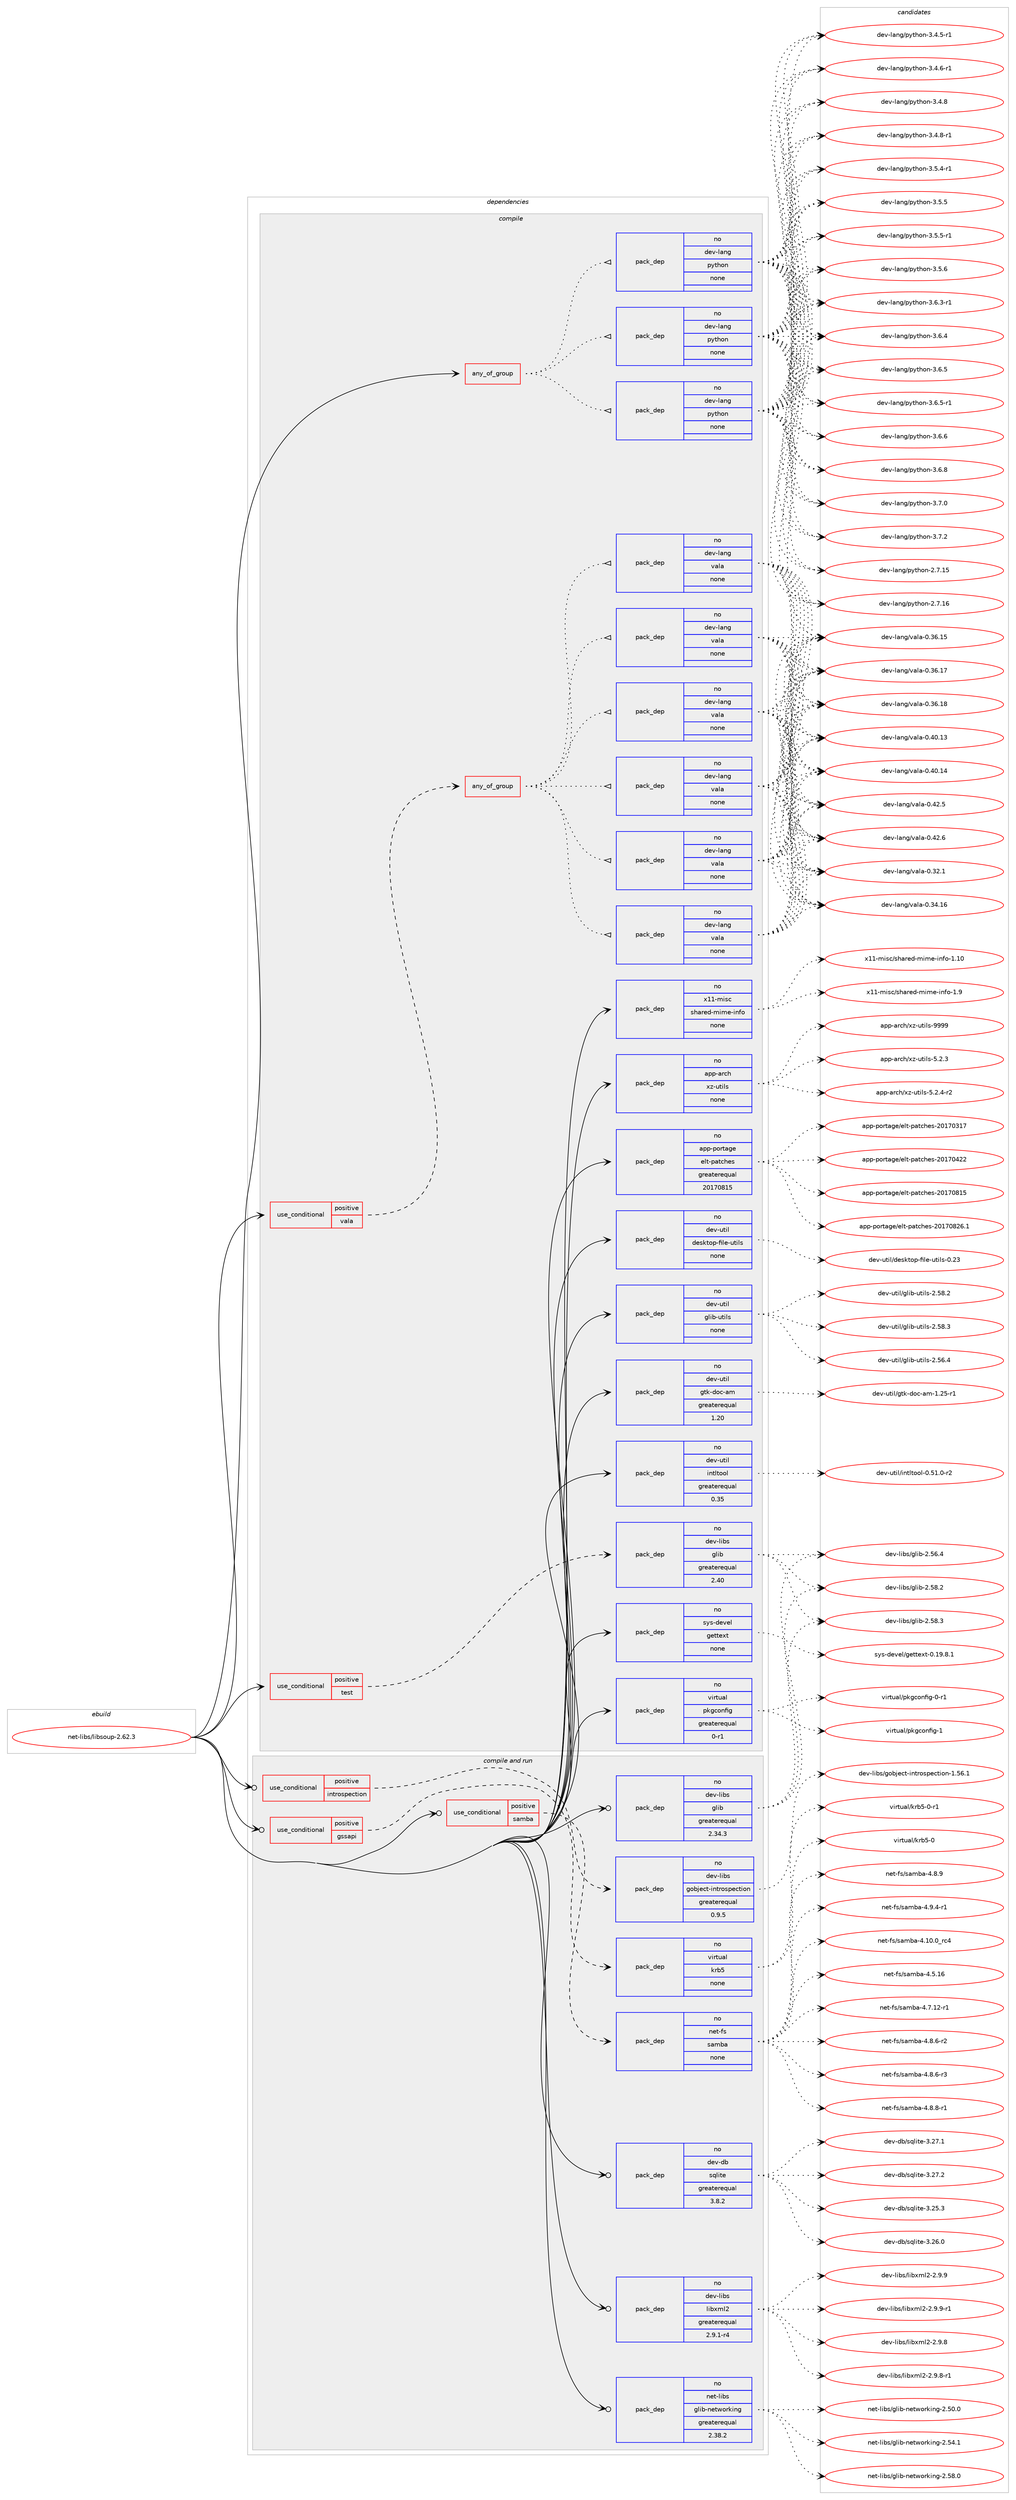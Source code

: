 digraph prolog {

# *************
# Graph options
# *************

newrank=true;
concentrate=true;
compound=true;
graph [rankdir=LR,fontname=Helvetica,fontsize=10,ranksep=1.5];#, ranksep=2.5, nodesep=0.2];
edge  [arrowhead=vee];
node  [fontname=Helvetica,fontsize=10];

# **********
# The ebuild
# **********

subgraph cluster_leftcol {
color=gray;
rank=same;
label=<<i>ebuild</i>>;
id [label="net-libs/libsoup-2.62.3", color=red, width=4, href="../net-libs/libsoup-2.62.3.svg"];
}

# ****************
# The dependencies
# ****************

subgraph cluster_midcol {
color=gray;
label=<<i>dependencies</i>>;
subgraph cluster_compile {
fillcolor="#eeeeee";
style=filled;
label=<<i>compile</i>>;
subgraph any26168 {
dependency1660459 [label=<<TABLE BORDER="0" CELLBORDER="1" CELLSPACING="0" CELLPADDING="4"><TR><TD CELLPADDING="10">any_of_group</TD></TR></TABLE>>, shape=none, color=red];subgraph pack1187176 {
dependency1660460 [label=<<TABLE BORDER="0" CELLBORDER="1" CELLSPACING="0" CELLPADDING="4" WIDTH="220"><TR><TD ROWSPAN="6" CELLPADDING="30">pack_dep</TD></TR><TR><TD WIDTH="110">no</TD></TR><TR><TD>dev-lang</TD></TR><TR><TD>python</TD></TR><TR><TD>none</TD></TR><TR><TD></TD></TR></TABLE>>, shape=none, color=blue];
}
dependency1660459:e -> dependency1660460:w [weight=20,style="dotted",arrowhead="oinv"];
subgraph pack1187177 {
dependency1660461 [label=<<TABLE BORDER="0" CELLBORDER="1" CELLSPACING="0" CELLPADDING="4" WIDTH="220"><TR><TD ROWSPAN="6" CELLPADDING="30">pack_dep</TD></TR><TR><TD WIDTH="110">no</TD></TR><TR><TD>dev-lang</TD></TR><TR><TD>python</TD></TR><TR><TD>none</TD></TR><TR><TD></TD></TR></TABLE>>, shape=none, color=blue];
}
dependency1660459:e -> dependency1660461:w [weight=20,style="dotted",arrowhead="oinv"];
subgraph pack1187178 {
dependency1660462 [label=<<TABLE BORDER="0" CELLBORDER="1" CELLSPACING="0" CELLPADDING="4" WIDTH="220"><TR><TD ROWSPAN="6" CELLPADDING="30">pack_dep</TD></TR><TR><TD WIDTH="110">no</TD></TR><TR><TD>dev-lang</TD></TR><TR><TD>python</TD></TR><TR><TD>none</TD></TR><TR><TD></TD></TR></TABLE>>, shape=none, color=blue];
}
dependency1660459:e -> dependency1660462:w [weight=20,style="dotted",arrowhead="oinv"];
}
id:e -> dependency1660459:w [weight=20,style="solid",arrowhead="vee"];
subgraph cond446327 {
dependency1660463 [label=<<TABLE BORDER="0" CELLBORDER="1" CELLSPACING="0" CELLPADDING="4"><TR><TD ROWSPAN="3" CELLPADDING="10">use_conditional</TD></TR><TR><TD>positive</TD></TR><TR><TD>test</TD></TR></TABLE>>, shape=none, color=red];
subgraph pack1187179 {
dependency1660464 [label=<<TABLE BORDER="0" CELLBORDER="1" CELLSPACING="0" CELLPADDING="4" WIDTH="220"><TR><TD ROWSPAN="6" CELLPADDING="30">pack_dep</TD></TR><TR><TD WIDTH="110">no</TD></TR><TR><TD>dev-libs</TD></TR><TR><TD>glib</TD></TR><TR><TD>greaterequal</TD></TR><TR><TD>2.40</TD></TR></TABLE>>, shape=none, color=blue];
}
dependency1660463:e -> dependency1660464:w [weight=20,style="dashed",arrowhead="vee"];
}
id:e -> dependency1660463:w [weight=20,style="solid",arrowhead="vee"];
subgraph cond446328 {
dependency1660465 [label=<<TABLE BORDER="0" CELLBORDER="1" CELLSPACING="0" CELLPADDING="4"><TR><TD ROWSPAN="3" CELLPADDING="10">use_conditional</TD></TR><TR><TD>positive</TD></TR><TR><TD>vala</TD></TR></TABLE>>, shape=none, color=red];
subgraph any26169 {
dependency1660466 [label=<<TABLE BORDER="0" CELLBORDER="1" CELLSPACING="0" CELLPADDING="4"><TR><TD CELLPADDING="10">any_of_group</TD></TR></TABLE>>, shape=none, color=red];subgraph pack1187180 {
dependency1660467 [label=<<TABLE BORDER="0" CELLBORDER="1" CELLSPACING="0" CELLPADDING="4" WIDTH="220"><TR><TD ROWSPAN="6" CELLPADDING="30">pack_dep</TD></TR><TR><TD WIDTH="110">no</TD></TR><TR><TD>dev-lang</TD></TR><TR><TD>vala</TD></TR><TR><TD>none</TD></TR><TR><TD></TD></TR></TABLE>>, shape=none, color=blue];
}
dependency1660466:e -> dependency1660467:w [weight=20,style="dotted",arrowhead="oinv"];
subgraph pack1187181 {
dependency1660468 [label=<<TABLE BORDER="0" CELLBORDER="1" CELLSPACING="0" CELLPADDING="4" WIDTH="220"><TR><TD ROWSPAN="6" CELLPADDING="30">pack_dep</TD></TR><TR><TD WIDTH="110">no</TD></TR><TR><TD>dev-lang</TD></TR><TR><TD>vala</TD></TR><TR><TD>none</TD></TR><TR><TD></TD></TR></TABLE>>, shape=none, color=blue];
}
dependency1660466:e -> dependency1660468:w [weight=20,style="dotted",arrowhead="oinv"];
subgraph pack1187182 {
dependency1660469 [label=<<TABLE BORDER="0" CELLBORDER="1" CELLSPACING="0" CELLPADDING="4" WIDTH="220"><TR><TD ROWSPAN="6" CELLPADDING="30">pack_dep</TD></TR><TR><TD WIDTH="110">no</TD></TR><TR><TD>dev-lang</TD></TR><TR><TD>vala</TD></TR><TR><TD>none</TD></TR><TR><TD></TD></TR></TABLE>>, shape=none, color=blue];
}
dependency1660466:e -> dependency1660469:w [weight=20,style="dotted",arrowhead="oinv"];
subgraph pack1187183 {
dependency1660470 [label=<<TABLE BORDER="0" CELLBORDER="1" CELLSPACING="0" CELLPADDING="4" WIDTH="220"><TR><TD ROWSPAN="6" CELLPADDING="30">pack_dep</TD></TR><TR><TD WIDTH="110">no</TD></TR><TR><TD>dev-lang</TD></TR><TR><TD>vala</TD></TR><TR><TD>none</TD></TR><TR><TD></TD></TR></TABLE>>, shape=none, color=blue];
}
dependency1660466:e -> dependency1660470:w [weight=20,style="dotted",arrowhead="oinv"];
subgraph pack1187184 {
dependency1660471 [label=<<TABLE BORDER="0" CELLBORDER="1" CELLSPACING="0" CELLPADDING="4" WIDTH="220"><TR><TD ROWSPAN="6" CELLPADDING="30">pack_dep</TD></TR><TR><TD WIDTH="110">no</TD></TR><TR><TD>dev-lang</TD></TR><TR><TD>vala</TD></TR><TR><TD>none</TD></TR><TR><TD></TD></TR></TABLE>>, shape=none, color=blue];
}
dependency1660466:e -> dependency1660471:w [weight=20,style="dotted",arrowhead="oinv"];
subgraph pack1187185 {
dependency1660472 [label=<<TABLE BORDER="0" CELLBORDER="1" CELLSPACING="0" CELLPADDING="4" WIDTH="220"><TR><TD ROWSPAN="6" CELLPADDING="30">pack_dep</TD></TR><TR><TD WIDTH="110">no</TD></TR><TR><TD>dev-lang</TD></TR><TR><TD>vala</TD></TR><TR><TD>none</TD></TR><TR><TD></TD></TR></TABLE>>, shape=none, color=blue];
}
dependency1660466:e -> dependency1660472:w [weight=20,style="dotted",arrowhead="oinv"];
}
dependency1660465:e -> dependency1660466:w [weight=20,style="dashed",arrowhead="vee"];
}
id:e -> dependency1660465:w [weight=20,style="solid",arrowhead="vee"];
subgraph pack1187186 {
dependency1660473 [label=<<TABLE BORDER="0" CELLBORDER="1" CELLSPACING="0" CELLPADDING="4" WIDTH="220"><TR><TD ROWSPAN="6" CELLPADDING="30">pack_dep</TD></TR><TR><TD WIDTH="110">no</TD></TR><TR><TD>app-arch</TD></TR><TR><TD>xz-utils</TD></TR><TR><TD>none</TD></TR><TR><TD></TD></TR></TABLE>>, shape=none, color=blue];
}
id:e -> dependency1660473:w [weight=20,style="solid",arrowhead="vee"];
subgraph pack1187187 {
dependency1660474 [label=<<TABLE BORDER="0" CELLBORDER="1" CELLSPACING="0" CELLPADDING="4" WIDTH="220"><TR><TD ROWSPAN="6" CELLPADDING="30">pack_dep</TD></TR><TR><TD WIDTH="110">no</TD></TR><TR><TD>app-portage</TD></TR><TR><TD>elt-patches</TD></TR><TR><TD>greaterequal</TD></TR><TR><TD>20170815</TD></TR></TABLE>>, shape=none, color=blue];
}
id:e -> dependency1660474:w [weight=20,style="solid",arrowhead="vee"];
subgraph pack1187188 {
dependency1660475 [label=<<TABLE BORDER="0" CELLBORDER="1" CELLSPACING="0" CELLPADDING="4" WIDTH="220"><TR><TD ROWSPAN="6" CELLPADDING="30">pack_dep</TD></TR><TR><TD WIDTH="110">no</TD></TR><TR><TD>dev-util</TD></TR><TR><TD>desktop-file-utils</TD></TR><TR><TD>none</TD></TR><TR><TD></TD></TR></TABLE>>, shape=none, color=blue];
}
id:e -> dependency1660475:w [weight=20,style="solid",arrowhead="vee"];
subgraph pack1187189 {
dependency1660476 [label=<<TABLE BORDER="0" CELLBORDER="1" CELLSPACING="0" CELLPADDING="4" WIDTH="220"><TR><TD ROWSPAN="6" CELLPADDING="30">pack_dep</TD></TR><TR><TD WIDTH="110">no</TD></TR><TR><TD>dev-util</TD></TR><TR><TD>glib-utils</TD></TR><TR><TD>none</TD></TR><TR><TD></TD></TR></TABLE>>, shape=none, color=blue];
}
id:e -> dependency1660476:w [weight=20,style="solid",arrowhead="vee"];
subgraph pack1187190 {
dependency1660477 [label=<<TABLE BORDER="0" CELLBORDER="1" CELLSPACING="0" CELLPADDING="4" WIDTH="220"><TR><TD ROWSPAN="6" CELLPADDING="30">pack_dep</TD></TR><TR><TD WIDTH="110">no</TD></TR><TR><TD>dev-util</TD></TR><TR><TD>gtk-doc-am</TD></TR><TR><TD>greaterequal</TD></TR><TR><TD>1.20</TD></TR></TABLE>>, shape=none, color=blue];
}
id:e -> dependency1660477:w [weight=20,style="solid",arrowhead="vee"];
subgraph pack1187191 {
dependency1660478 [label=<<TABLE BORDER="0" CELLBORDER="1" CELLSPACING="0" CELLPADDING="4" WIDTH="220"><TR><TD ROWSPAN="6" CELLPADDING="30">pack_dep</TD></TR><TR><TD WIDTH="110">no</TD></TR><TR><TD>dev-util</TD></TR><TR><TD>intltool</TD></TR><TR><TD>greaterequal</TD></TR><TR><TD>0.35</TD></TR></TABLE>>, shape=none, color=blue];
}
id:e -> dependency1660478:w [weight=20,style="solid",arrowhead="vee"];
subgraph pack1187192 {
dependency1660479 [label=<<TABLE BORDER="0" CELLBORDER="1" CELLSPACING="0" CELLPADDING="4" WIDTH="220"><TR><TD ROWSPAN="6" CELLPADDING="30">pack_dep</TD></TR><TR><TD WIDTH="110">no</TD></TR><TR><TD>sys-devel</TD></TR><TR><TD>gettext</TD></TR><TR><TD>none</TD></TR><TR><TD></TD></TR></TABLE>>, shape=none, color=blue];
}
id:e -> dependency1660479:w [weight=20,style="solid",arrowhead="vee"];
subgraph pack1187193 {
dependency1660480 [label=<<TABLE BORDER="0" CELLBORDER="1" CELLSPACING="0" CELLPADDING="4" WIDTH="220"><TR><TD ROWSPAN="6" CELLPADDING="30">pack_dep</TD></TR><TR><TD WIDTH="110">no</TD></TR><TR><TD>virtual</TD></TR><TR><TD>pkgconfig</TD></TR><TR><TD>greaterequal</TD></TR><TR><TD>0-r1</TD></TR></TABLE>>, shape=none, color=blue];
}
id:e -> dependency1660480:w [weight=20,style="solid",arrowhead="vee"];
subgraph pack1187194 {
dependency1660481 [label=<<TABLE BORDER="0" CELLBORDER="1" CELLSPACING="0" CELLPADDING="4" WIDTH="220"><TR><TD ROWSPAN="6" CELLPADDING="30">pack_dep</TD></TR><TR><TD WIDTH="110">no</TD></TR><TR><TD>x11-misc</TD></TR><TR><TD>shared-mime-info</TD></TR><TR><TD>none</TD></TR><TR><TD></TD></TR></TABLE>>, shape=none, color=blue];
}
id:e -> dependency1660481:w [weight=20,style="solid",arrowhead="vee"];
}
subgraph cluster_compileandrun {
fillcolor="#eeeeee";
style=filled;
label=<<i>compile and run</i>>;
subgraph cond446329 {
dependency1660482 [label=<<TABLE BORDER="0" CELLBORDER="1" CELLSPACING="0" CELLPADDING="4"><TR><TD ROWSPAN="3" CELLPADDING="10">use_conditional</TD></TR><TR><TD>positive</TD></TR><TR><TD>gssapi</TD></TR></TABLE>>, shape=none, color=red];
subgraph pack1187195 {
dependency1660483 [label=<<TABLE BORDER="0" CELLBORDER="1" CELLSPACING="0" CELLPADDING="4" WIDTH="220"><TR><TD ROWSPAN="6" CELLPADDING="30">pack_dep</TD></TR><TR><TD WIDTH="110">no</TD></TR><TR><TD>virtual</TD></TR><TR><TD>krb5</TD></TR><TR><TD>none</TD></TR><TR><TD></TD></TR></TABLE>>, shape=none, color=blue];
}
dependency1660482:e -> dependency1660483:w [weight=20,style="dashed",arrowhead="vee"];
}
id:e -> dependency1660482:w [weight=20,style="solid",arrowhead="odotvee"];
subgraph cond446330 {
dependency1660484 [label=<<TABLE BORDER="0" CELLBORDER="1" CELLSPACING="0" CELLPADDING="4"><TR><TD ROWSPAN="3" CELLPADDING="10">use_conditional</TD></TR><TR><TD>positive</TD></TR><TR><TD>introspection</TD></TR></TABLE>>, shape=none, color=red];
subgraph pack1187196 {
dependency1660485 [label=<<TABLE BORDER="0" CELLBORDER="1" CELLSPACING="0" CELLPADDING="4" WIDTH="220"><TR><TD ROWSPAN="6" CELLPADDING="30">pack_dep</TD></TR><TR><TD WIDTH="110">no</TD></TR><TR><TD>dev-libs</TD></TR><TR><TD>gobject-introspection</TD></TR><TR><TD>greaterequal</TD></TR><TR><TD>0.9.5</TD></TR></TABLE>>, shape=none, color=blue];
}
dependency1660484:e -> dependency1660485:w [weight=20,style="dashed",arrowhead="vee"];
}
id:e -> dependency1660484:w [weight=20,style="solid",arrowhead="odotvee"];
subgraph cond446331 {
dependency1660486 [label=<<TABLE BORDER="0" CELLBORDER="1" CELLSPACING="0" CELLPADDING="4"><TR><TD ROWSPAN="3" CELLPADDING="10">use_conditional</TD></TR><TR><TD>positive</TD></TR><TR><TD>samba</TD></TR></TABLE>>, shape=none, color=red];
subgraph pack1187197 {
dependency1660487 [label=<<TABLE BORDER="0" CELLBORDER="1" CELLSPACING="0" CELLPADDING="4" WIDTH="220"><TR><TD ROWSPAN="6" CELLPADDING="30">pack_dep</TD></TR><TR><TD WIDTH="110">no</TD></TR><TR><TD>net-fs</TD></TR><TR><TD>samba</TD></TR><TR><TD>none</TD></TR><TR><TD></TD></TR></TABLE>>, shape=none, color=blue];
}
dependency1660486:e -> dependency1660487:w [weight=20,style="dashed",arrowhead="vee"];
}
id:e -> dependency1660486:w [weight=20,style="solid",arrowhead="odotvee"];
subgraph pack1187198 {
dependency1660488 [label=<<TABLE BORDER="0" CELLBORDER="1" CELLSPACING="0" CELLPADDING="4" WIDTH="220"><TR><TD ROWSPAN="6" CELLPADDING="30">pack_dep</TD></TR><TR><TD WIDTH="110">no</TD></TR><TR><TD>dev-db</TD></TR><TR><TD>sqlite</TD></TR><TR><TD>greaterequal</TD></TR><TR><TD>3.8.2</TD></TR></TABLE>>, shape=none, color=blue];
}
id:e -> dependency1660488:w [weight=20,style="solid",arrowhead="odotvee"];
subgraph pack1187199 {
dependency1660489 [label=<<TABLE BORDER="0" CELLBORDER="1" CELLSPACING="0" CELLPADDING="4" WIDTH="220"><TR><TD ROWSPAN="6" CELLPADDING="30">pack_dep</TD></TR><TR><TD WIDTH="110">no</TD></TR><TR><TD>dev-libs</TD></TR><TR><TD>glib</TD></TR><TR><TD>greaterequal</TD></TR><TR><TD>2.34.3</TD></TR></TABLE>>, shape=none, color=blue];
}
id:e -> dependency1660489:w [weight=20,style="solid",arrowhead="odotvee"];
subgraph pack1187200 {
dependency1660490 [label=<<TABLE BORDER="0" CELLBORDER="1" CELLSPACING="0" CELLPADDING="4" WIDTH="220"><TR><TD ROWSPAN="6" CELLPADDING="30">pack_dep</TD></TR><TR><TD WIDTH="110">no</TD></TR><TR><TD>dev-libs</TD></TR><TR><TD>libxml2</TD></TR><TR><TD>greaterequal</TD></TR><TR><TD>2.9.1-r4</TD></TR></TABLE>>, shape=none, color=blue];
}
id:e -> dependency1660490:w [weight=20,style="solid",arrowhead="odotvee"];
subgraph pack1187201 {
dependency1660491 [label=<<TABLE BORDER="0" CELLBORDER="1" CELLSPACING="0" CELLPADDING="4" WIDTH="220"><TR><TD ROWSPAN="6" CELLPADDING="30">pack_dep</TD></TR><TR><TD WIDTH="110">no</TD></TR><TR><TD>net-libs</TD></TR><TR><TD>glib-networking</TD></TR><TR><TD>greaterequal</TD></TR><TR><TD>2.38.2</TD></TR></TABLE>>, shape=none, color=blue];
}
id:e -> dependency1660491:w [weight=20,style="solid",arrowhead="odotvee"];
}
subgraph cluster_run {
fillcolor="#eeeeee";
style=filled;
label=<<i>run</i>>;
}
}

# **************
# The candidates
# **************

subgraph cluster_choices {
rank=same;
color=gray;
label=<<i>candidates</i>>;

subgraph choice1187176 {
color=black;
nodesep=1;
choice10010111845108971101034711212111610411111045504655464953 [label="dev-lang/python-2.7.15", color=red, width=4,href="../dev-lang/python-2.7.15.svg"];
choice10010111845108971101034711212111610411111045504655464954 [label="dev-lang/python-2.7.16", color=red, width=4,href="../dev-lang/python-2.7.16.svg"];
choice1001011184510897110103471121211161041111104551465246534511449 [label="dev-lang/python-3.4.5-r1", color=red, width=4,href="../dev-lang/python-3.4.5-r1.svg"];
choice1001011184510897110103471121211161041111104551465246544511449 [label="dev-lang/python-3.4.6-r1", color=red, width=4,href="../dev-lang/python-3.4.6-r1.svg"];
choice100101118451089711010347112121116104111110455146524656 [label="dev-lang/python-3.4.8", color=red, width=4,href="../dev-lang/python-3.4.8.svg"];
choice1001011184510897110103471121211161041111104551465246564511449 [label="dev-lang/python-3.4.8-r1", color=red, width=4,href="../dev-lang/python-3.4.8-r1.svg"];
choice1001011184510897110103471121211161041111104551465346524511449 [label="dev-lang/python-3.5.4-r1", color=red, width=4,href="../dev-lang/python-3.5.4-r1.svg"];
choice100101118451089711010347112121116104111110455146534653 [label="dev-lang/python-3.5.5", color=red, width=4,href="../dev-lang/python-3.5.5.svg"];
choice1001011184510897110103471121211161041111104551465346534511449 [label="dev-lang/python-3.5.5-r1", color=red, width=4,href="../dev-lang/python-3.5.5-r1.svg"];
choice100101118451089711010347112121116104111110455146534654 [label="dev-lang/python-3.5.6", color=red, width=4,href="../dev-lang/python-3.5.6.svg"];
choice1001011184510897110103471121211161041111104551465446514511449 [label="dev-lang/python-3.6.3-r1", color=red, width=4,href="../dev-lang/python-3.6.3-r1.svg"];
choice100101118451089711010347112121116104111110455146544652 [label="dev-lang/python-3.6.4", color=red, width=4,href="../dev-lang/python-3.6.4.svg"];
choice100101118451089711010347112121116104111110455146544653 [label="dev-lang/python-3.6.5", color=red, width=4,href="../dev-lang/python-3.6.5.svg"];
choice1001011184510897110103471121211161041111104551465446534511449 [label="dev-lang/python-3.6.5-r1", color=red, width=4,href="../dev-lang/python-3.6.5-r1.svg"];
choice100101118451089711010347112121116104111110455146544654 [label="dev-lang/python-3.6.6", color=red, width=4,href="../dev-lang/python-3.6.6.svg"];
choice100101118451089711010347112121116104111110455146544656 [label="dev-lang/python-3.6.8", color=red, width=4,href="../dev-lang/python-3.6.8.svg"];
choice100101118451089711010347112121116104111110455146554648 [label="dev-lang/python-3.7.0", color=red, width=4,href="../dev-lang/python-3.7.0.svg"];
choice100101118451089711010347112121116104111110455146554650 [label="dev-lang/python-3.7.2", color=red, width=4,href="../dev-lang/python-3.7.2.svg"];
dependency1660460:e -> choice10010111845108971101034711212111610411111045504655464953:w [style=dotted,weight="100"];
dependency1660460:e -> choice10010111845108971101034711212111610411111045504655464954:w [style=dotted,weight="100"];
dependency1660460:e -> choice1001011184510897110103471121211161041111104551465246534511449:w [style=dotted,weight="100"];
dependency1660460:e -> choice1001011184510897110103471121211161041111104551465246544511449:w [style=dotted,weight="100"];
dependency1660460:e -> choice100101118451089711010347112121116104111110455146524656:w [style=dotted,weight="100"];
dependency1660460:e -> choice1001011184510897110103471121211161041111104551465246564511449:w [style=dotted,weight="100"];
dependency1660460:e -> choice1001011184510897110103471121211161041111104551465346524511449:w [style=dotted,weight="100"];
dependency1660460:e -> choice100101118451089711010347112121116104111110455146534653:w [style=dotted,weight="100"];
dependency1660460:e -> choice1001011184510897110103471121211161041111104551465346534511449:w [style=dotted,weight="100"];
dependency1660460:e -> choice100101118451089711010347112121116104111110455146534654:w [style=dotted,weight="100"];
dependency1660460:e -> choice1001011184510897110103471121211161041111104551465446514511449:w [style=dotted,weight="100"];
dependency1660460:e -> choice100101118451089711010347112121116104111110455146544652:w [style=dotted,weight="100"];
dependency1660460:e -> choice100101118451089711010347112121116104111110455146544653:w [style=dotted,weight="100"];
dependency1660460:e -> choice1001011184510897110103471121211161041111104551465446534511449:w [style=dotted,weight="100"];
dependency1660460:e -> choice100101118451089711010347112121116104111110455146544654:w [style=dotted,weight="100"];
dependency1660460:e -> choice100101118451089711010347112121116104111110455146544656:w [style=dotted,weight="100"];
dependency1660460:e -> choice100101118451089711010347112121116104111110455146554648:w [style=dotted,weight="100"];
dependency1660460:e -> choice100101118451089711010347112121116104111110455146554650:w [style=dotted,weight="100"];
}
subgraph choice1187177 {
color=black;
nodesep=1;
choice10010111845108971101034711212111610411111045504655464953 [label="dev-lang/python-2.7.15", color=red, width=4,href="../dev-lang/python-2.7.15.svg"];
choice10010111845108971101034711212111610411111045504655464954 [label="dev-lang/python-2.7.16", color=red, width=4,href="../dev-lang/python-2.7.16.svg"];
choice1001011184510897110103471121211161041111104551465246534511449 [label="dev-lang/python-3.4.5-r1", color=red, width=4,href="../dev-lang/python-3.4.5-r1.svg"];
choice1001011184510897110103471121211161041111104551465246544511449 [label="dev-lang/python-3.4.6-r1", color=red, width=4,href="../dev-lang/python-3.4.6-r1.svg"];
choice100101118451089711010347112121116104111110455146524656 [label="dev-lang/python-3.4.8", color=red, width=4,href="../dev-lang/python-3.4.8.svg"];
choice1001011184510897110103471121211161041111104551465246564511449 [label="dev-lang/python-3.4.8-r1", color=red, width=4,href="../dev-lang/python-3.4.8-r1.svg"];
choice1001011184510897110103471121211161041111104551465346524511449 [label="dev-lang/python-3.5.4-r1", color=red, width=4,href="../dev-lang/python-3.5.4-r1.svg"];
choice100101118451089711010347112121116104111110455146534653 [label="dev-lang/python-3.5.5", color=red, width=4,href="../dev-lang/python-3.5.5.svg"];
choice1001011184510897110103471121211161041111104551465346534511449 [label="dev-lang/python-3.5.5-r1", color=red, width=4,href="../dev-lang/python-3.5.5-r1.svg"];
choice100101118451089711010347112121116104111110455146534654 [label="dev-lang/python-3.5.6", color=red, width=4,href="../dev-lang/python-3.5.6.svg"];
choice1001011184510897110103471121211161041111104551465446514511449 [label="dev-lang/python-3.6.3-r1", color=red, width=4,href="../dev-lang/python-3.6.3-r1.svg"];
choice100101118451089711010347112121116104111110455146544652 [label="dev-lang/python-3.6.4", color=red, width=4,href="../dev-lang/python-3.6.4.svg"];
choice100101118451089711010347112121116104111110455146544653 [label="dev-lang/python-3.6.5", color=red, width=4,href="../dev-lang/python-3.6.5.svg"];
choice1001011184510897110103471121211161041111104551465446534511449 [label="dev-lang/python-3.6.5-r1", color=red, width=4,href="../dev-lang/python-3.6.5-r1.svg"];
choice100101118451089711010347112121116104111110455146544654 [label="dev-lang/python-3.6.6", color=red, width=4,href="../dev-lang/python-3.6.6.svg"];
choice100101118451089711010347112121116104111110455146544656 [label="dev-lang/python-3.6.8", color=red, width=4,href="../dev-lang/python-3.6.8.svg"];
choice100101118451089711010347112121116104111110455146554648 [label="dev-lang/python-3.7.0", color=red, width=4,href="../dev-lang/python-3.7.0.svg"];
choice100101118451089711010347112121116104111110455146554650 [label="dev-lang/python-3.7.2", color=red, width=4,href="../dev-lang/python-3.7.2.svg"];
dependency1660461:e -> choice10010111845108971101034711212111610411111045504655464953:w [style=dotted,weight="100"];
dependency1660461:e -> choice10010111845108971101034711212111610411111045504655464954:w [style=dotted,weight="100"];
dependency1660461:e -> choice1001011184510897110103471121211161041111104551465246534511449:w [style=dotted,weight="100"];
dependency1660461:e -> choice1001011184510897110103471121211161041111104551465246544511449:w [style=dotted,weight="100"];
dependency1660461:e -> choice100101118451089711010347112121116104111110455146524656:w [style=dotted,weight="100"];
dependency1660461:e -> choice1001011184510897110103471121211161041111104551465246564511449:w [style=dotted,weight="100"];
dependency1660461:e -> choice1001011184510897110103471121211161041111104551465346524511449:w [style=dotted,weight="100"];
dependency1660461:e -> choice100101118451089711010347112121116104111110455146534653:w [style=dotted,weight="100"];
dependency1660461:e -> choice1001011184510897110103471121211161041111104551465346534511449:w [style=dotted,weight="100"];
dependency1660461:e -> choice100101118451089711010347112121116104111110455146534654:w [style=dotted,weight="100"];
dependency1660461:e -> choice1001011184510897110103471121211161041111104551465446514511449:w [style=dotted,weight="100"];
dependency1660461:e -> choice100101118451089711010347112121116104111110455146544652:w [style=dotted,weight="100"];
dependency1660461:e -> choice100101118451089711010347112121116104111110455146544653:w [style=dotted,weight="100"];
dependency1660461:e -> choice1001011184510897110103471121211161041111104551465446534511449:w [style=dotted,weight="100"];
dependency1660461:e -> choice100101118451089711010347112121116104111110455146544654:w [style=dotted,weight="100"];
dependency1660461:e -> choice100101118451089711010347112121116104111110455146544656:w [style=dotted,weight="100"];
dependency1660461:e -> choice100101118451089711010347112121116104111110455146554648:w [style=dotted,weight="100"];
dependency1660461:e -> choice100101118451089711010347112121116104111110455146554650:w [style=dotted,weight="100"];
}
subgraph choice1187178 {
color=black;
nodesep=1;
choice10010111845108971101034711212111610411111045504655464953 [label="dev-lang/python-2.7.15", color=red, width=4,href="../dev-lang/python-2.7.15.svg"];
choice10010111845108971101034711212111610411111045504655464954 [label="dev-lang/python-2.7.16", color=red, width=4,href="../dev-lang/python-2.7.16.svg"];
choice1001011184510897110103471121211161041111104551465246534511449 [label="dev-lang/python-3.4.5-r1", color=red, width=4,href="../dev-lang/python-3.4.5-r1.svg"];
choice1001011184510897110103471121211161041111104551465246544511449 [label="dev-lang/python-3.4.6-r1", color=red, width=4,href="../dev-lang/python-3.4.6-r1.svg"];
choice100101118451089711010347112121116104111110455146524656 [label="dev-lang/python-3.4.8", color=red, width=4,href="../dev-lang/python-3.4.8.svg"];
choice1001011184510897110103471121211161041111104551465246564511449 [label="dev-lang/python-3.4.8-r1", color=red, width=4,href="../dev-lang/python-3.4.8-r1.svg"];
choice1001011184510897110103471121211161041111104551465346524511449 [label="dev-lang/python-3.5.4-r1", color=red, width=4,href="../dev-lang/python-3.5.4-r1.svg"];
choice100101118451089711010347112121116104111110455146534653 [label="dev-lang/python-3.5.5", color=red, width=4,href="../dev-lang/python-3.5.5.svg"];
choice1001011184510897110103471121211161041111104551465346534511449 [label="dev-lang/python-3.5.5-r1", color=red, width=4,href="../dev-lang/python-3.5.5-r1.svg"];
choice100101118451089711010347112121116104111110455146534654 [label="dev-lang/python-3.5.6", color=red, width=4,href="../dev-lang/python-3.5.6.svg"];
choice1001011184510897110103471121211161041111104551465446514511449 [label="dev-lang/python-3.6.3-r1", color=red, width=4,href="../dev-lang/python-3.6.3-r1.svg"];
choice100101118451089711010347112121116104111110455146544652 [label="dev-lang/python-3.6.4", color=red, width=4,href="../dev-lang/python-3.6.4.svg"];
choice100101118451089711010347112121116104111110455146544653 [label="dev-lang/python-3.6.5", color=red, width=4,href="../dev-lang/python-3.6.5.svg"];
choice1001011184510897110103471121211161041111104551465446534511449 [label="dev-lang/python-3.6.5-r1", color=red, width=4,href="../dev-lang/python-3.6.5-r1.svg"];
choice100101118451089711010347112121116104111110455146544654 [label="dev-lang/python-3.6.6", color=red, width=4,href="../dev-lang/python-3.6.6.svg"];
choice100101118451089711010347112121116104111110455146544656 [label="dev-lang/python-3.6.8", color=red, width=4,href="../dev-lang/python-3.6.8.svg"];
choice100101118451089711010347112121116104111110455146554648 [label="dev-lang/python-3.7.0", color=red, width=4,href="../dev-lang/python-3.7.0.svg"];
choice100101118451089711010347112121116104111110455146554650 [label="dev-lang/python-3.7.2", color=red, width=4,href="../dev-lang/python-3.7.2.svg"];
dependency1660462:e -> choice10010111845108971101034711212111610411111045504655464953:w [style=dotted,weight="100"];
dependency1660462:e -> choice10010111845108971101034711212111610411111045504655464954:w [style=dotted,weight="100"];
dependency1660462:e -> choice1001011184510897110103471121211161041111104551465246534511449:w [style=dotted,weight="100"];
dependency1660462:e -> choice1001011184510897110103471121211161041111104551465246544511449:w [style=dotted,weight="100"];
dependency1660462:e -> choice100101118451089711010347112121116104111110455146524656:w [style=dotted,weight="100"];
dependency1660462:e -> choice1001011184510897110103471121211161041111104551465246564511449:w [style=dotted,weight="100"];
dependency1660462:e -> choice1001011184510897110103471121211161041111104551465346524511449:w [style=dotted,weight="100"];
dependency1660462:e -> choice100101118451089711010347112121116104111110455146534653:w [style=dotted,weight="100"];
dependency1660462:e -> choice1001011184510897110103471121211161041111104551465346534511449:w [style=dotted,weight="100"];
dependency1660462:e -> choice100101118451089711010347112121116104111110455146534654:w [style=dotted,weight="100"];
dependency1660462:e -> choice1001011184510897110103471121211161041111104551465446514511449:w [style=dotted,weight="100"];
dependency1660462:e -> choice100101118451089711010347112121116104111110455146544652:w [style=dotted,weight="100"];
dependency1660462:e -> choice100101118451089711010347112121116104111110455146544653:w [style=dotted,weight="100"];
dependency1660462:e -> choice1001011184510897110103471121211161041111104551465446534511449:w [style=dotted,weight="100"];
dependency1660462:e -> choice100101118451089711010347112121116104111110455146544654:w [style=dotted,weight="100"];
dependency1660462:e -> choice100101118451089711010347112121116104111110455146544656:w [style=dotted,weight="100"];
dependency1660462:e -> choice100101118451089711010347112121116104111110455146554648:w [style=dotted,weight="100"];
dependency1660462:e -> choice100101118451089711010347112121116104111110455146554650:w [style=dotted,weight="100"];
}
subgraph choice1187179 {
color=black;
nodesep=1;
choice1001011184510810598115471031081059845504653544652 [label="dev-libs/glib-2.56.4", color=red, width=4,href="../dev-libs/glib-2.56.4.svg"];
choice1001011184510810598115471031081059845504653564650 [label="dev-libs/glib-2.58.2", color=red, width=4,href="../dev-libs/glib-2.58.2.svg"];
choice1001011184510810598115471031081059845504653564651 [label="dev-libs/glib-2.58.3", color=red, width=4,href="../dev-libs/glib-2.58.3.svg"];
dependency1660464:e -> choice1001011184510810598115471031081059845504653544652:w [style=dotted,weight="100"];
dependency1660464:e -> choice1001011184510810598115471031081059845504653564650:w [style=dotted,weight="100"];
dependency1660464:e -> choice1001011184510810598115471031081059845504653564651:w [style=dotted,weight="100"];
}
subgraph choice1187180 {
color=black;
nodesep=1;
choice100101118451089711010347118971089745484651504649 [label="dev-lang/vala-0.32.1", color=red, width=4,href="../dev-lang/vala-0.32.1.svg"];
choice10010111845108971101034711897108974548465152464954 [label="dev-lang/vala-0.34.16", color=red, width=4,href="../dev-lang/vala-0.34.16.svg"];
choice10010111845108971101034711897108974548465154464953 [label="dev-lang/vala-0.36.15", color=red, width=4,href="../dev-lang/vala-0.36.15.svg"];
choice10010111845108971101034711897108974548465154464955 [label="dev-lang/vala-0.36.17", color=red, width=4,href="../dev-lang/vala-0.36.17.svg"];
choice10010111845108971101034711897108974548465154464956 [label="dev-lang/vala-0.36.18", color=red, width=4,href="../dev-lang/vala-0.36.18.svg"];
choice10010111845108971101034711897108974548465248464951 [label="dev-lang/vala-0.40.13", color=red, width=4,href="../dev-lang/vala-0.40.13.svg"];
choice10010111845108971101034711897108974548465248464952 [label="dev-lang/vala-0.40.14", color=red, width=4,href="../dev-lang/vala-0.40.14.svg"];
choice100101118451089711010347118971089745484652504653 [label="dev-lang/vala-0.42.5", color=red, width=4,href="../dev-lang/vala-0.42.5.svg"];
choice100101118451089711010347118971089745484652504654 [label="dev-lang/vala-0.42.6", color=red, width=4,href="../dev-lang/vala-0.42.6.svg"];
dependency1660467:e -> choice100101118451089711010347118971089745484651504649:w [style=dotted,weight="100"];
dependency1660467:e -> choice10010111845108971101034711897108974548465152464954:w [style=dotted,weight="100"];
dependency1660467:e -> choice10010111845108971101034711897108974548465154464953:w [style=dotted,weight="100"];
dependency1660467:e -> choice10010111845108971101034711897108974548465154464955:w [style=dotted,weight="100"];
dependency1660467:e -> choice10010111845108971101034711897108974548465154464956:w [style=dotted,weight="100"];
dependency1660467:e -> choice10010111845108971101034711897108974548465248464951:w [style=dotted,weight="100"];
dependency1660467:e -> choice10010111845108971101034711897108974548465248464952:w [style=dotted,weight="100"];
dependency1660467:e -> choice100101118451089711010347118971089745484652504653:w [style=dotted,weight="100"];
dependency1660467:e -> choice100101118451089711010347118971089745484652504654:w [style=dotted,weight="100"];
}
subgraph choice1187181 {
color=black;
nodesep=1;
choice100101118451089711010347118971089745484651504649 [label="dev-lang/vala-0.32.1", color=red, width=4,href="../dev-lang/vala-0.32.1.svg"];
choice10010111845108971101034711897108974548465152464954 [label="dev-lang/vala-0.34.16", color=red, width=4,href="../dev-lang/vala-0.34.16.svg"];
choice10010111845108971101034711897108974548465154464953 [label="dev-lang/vala-0.36.15", color=red, width=4,href="../dev-lang/vala-0.36.15.svg"];
choice10010111845108971101034711897108974548465154464955 [label="dev-lang/vala-0.36.17", color=red, width=4,href="../dev-lang/vala-0.36.17.svg"];
choice10010111845108971101034711897108974548465154464956 [label="dev-lang/vala-0.36.18", color=red, width=4,href="../dev-lang/vala-0.36.18.svg"];
choice10010111845108971101034711897108974548465248464951 [label="dev-lang/vala-0.40.13", color=red, width=4,href="../dev-lang/vala-0.40.13.svg"];
choice10010111845108971101034711897108974548465248464952 [label="dev-lang/vala-0.40.14", color=red, width=4,href="../dev-lang/vala-0.40.14.svg"];
choice100101118451089711010347118971089745484652504653 [label="dev-lang/vala-0.42.5", color=red, width=4,href="../dev-lang/vala-0.42.5.svg"];
choice100101118451089711010347118971089745484652504654 [label="dev-lang/vala-0.42.6", color=red, width=4,href="../dev-lang/vala-0.42.6.svg"];
dependency1660468:e -> choice100101118451089711010347118971089745484651504649:w [style=dotted,weight="100"];
dependency1660468:e -> choice10010111845108971101034711897108974548465152464954:w [style=dotted,weight="100"];
dependency1660468:e -> choice10010111845108971101034711897108974548465154464953:w [style=dotted,weight="100"];
dependency1660468:e -> choice10010111845108971101034711897108974548465154464955:w [style=dotted,weight="100"];
dependency1660468:e -> choice10010111845108971101034711897108974548465154464956:w [style=dotted,weight="100"];
dependency1660468:e -> choice10010111845108971101034711897108974548465248464951:w [style=dotted,weight="100"];
dependency1660468:e -> choice10010111845108971101034711897108974548465248464952:w [style=dotted,weight="100"];
dependency1660468:e -> choice100101118451089711010347118971089745484652504653:w [style=dotted,weight="100"];
dependency1660468:e -> choice100101118451089711010347118971089745484652504654:w [style=dotted,weight="100"];
}
subgraph choice1187182 {
color=black;
nodesep=1;
choice100101118451089711010347118971089745484651504649 [label="dev-lang/vala-0.32.1", color=red, width=4,href="../dev-lang/vala-0.32.1.svg"];
choice10010111845108971101034711897108974548465152464954 [label="dev-lang/vala-0.34.16", color=red, width=4,href="../dev-lang/vala-0.34.16.svg"];
choice10010111845108971101034711897108974548465154464953 [label="dev-lang/vala-0.36.15", color=red, width=4,href="../dev-lang/vala-0.36.15.svg"];
choice10010111845108971101034711897108974548465154464955 [label="dev-lang/vala-0.36.17", color=red, width=4,href="../dev-lang/vala-0.36.17.svg"];
choice10010111845108971101034711897108974548465154464956 [label="dev-lang/vala-0.36.18", color=red, width=4,href="../dev-lang/vala-0.36.18.svg"];
choice10010111845108971101034711897108974548465248464951 [label="dev-lang/vala-0.40.13", color=red, width=4,href="../dev-lang/vala-0.40.13.svg"];
choice10010111845108971101034711897108974548465248464952 [label="dev-lang/vala-0.40.14", color=red, width=4,href="../dev-lang/vala-0.40.14.svg"];
choice100101118451089711010347118971089745484652504653 [label="dev-lang/vala-0.42.5", color=red, width=4,href="../dev-lang/vala-0.42.5.svg"];
choice100101118451089711010347118971089745484652504654 [label="dev-lang/vala-0.42.6", color=red, width=4,href="../dev-lang/vala-0.42.6.svg"];
dependency1660469:e -> choice100101118451089711010347118971089745484651504649:w [style=dotted,weight="100"];
dependency1660469:e -> choice10010111845108971101034711897108974548465152464954:w [style=dotted,weight="100"];
dependency1660469:e -> choice10010111845108971101034711897108974548465154464953:w [style=dotted,weight="100"];
dependency1660469:e -> choice10010111845108971101034711897108974548465154464955:w [style=dotted,weight="100"];
dependency1660469:e -> choice10010111845108971101034711897108974548465154464956:w [style=dotted,weight="100"];
dependency1660469:e -> choice10010111845108971101034711897108974548465248464951:w [style=dotted,weight="100"];
dependency1660469:e -> choice10010111845108971101034711897108974548465248464952:w [style=dotted,weight="100"];
dependency1660469:e -> choice100101118451089711010347118971089745484652504653:w [style=dotted,weight="100"];
dependency1660469:e -> choice100101118451089711010347118971089745484652504654:w [style=dotted,weight="100"];
}
subgraph choice1187183 {
color=black;
nodesep=1;
choice100101118451089711010347118971089745484651504649 [label="dev-lang/vala-0.32.1", color=red, width=4,href="../dev-lang/vala-0.32.1.svg"];
choice10010111845108971101034711897108974548465152464954 [label="dev-lang/vala-0.34.16", color=red, width=4,href="../dev-lang/vala-0.34.16.svg"];
choice10010111845108971101034711897108974548465154464953 [label="dev-lang/vala-0.36.15", color=red, width=4,href="../dev-lang/vala-0.36.15.svg"];
choice10010111845108971101034711897108974548465154464955 [label="dev-lang/vala-0.36.17", color=red, width=4,href="../dev-lang/vala-0.36.17.svg"];
choice10010111845108971101034711897108974548465154464956 [label="dev-lang/vala-0.36.18", color=red, width=4,href="../dev-lang/vala-0.36.18.svg"];
choice10010111845108971101034711897108974548465248464951 [label="dev-lang/vala-0.40.13", color=red, width=4,href="../dev-lang/vala-0.40.13.svg"];
choice10010111845108971101034711897108974548465248464952 [label="dev-lang/vala-0.40.14", color=red, width=4,href="../dev-lang/vala-0.40.14.svg"];
choice100101118451089711010347118971089745484652504653 [label="dev-lang/vala-0.42.5", color=red, width=4,href="../dev-lang/vala-0.42.5.svg"];
choice100101118451089711010347118971089745484652504654 [label="dev-lang/vala-0.42.6", color=red, width=4,href="../dev-lang/vala-0.42.6.svg"];
dependency1660470:e -> choice100101118451089711010347118971089745484651504649:w [style=dotted,weight="100"];
dependency1660470:e -> choice10010111845108971101034711897108974548465152464954:w [style=dotted,weight="100"];
dependency1660470:e -> choice10010111845108971101034711897108974548465154464953:w [style=dotted,weight="100"];
dependency1660470:e -> choice10010111845108971101034711897108974548465154464955:w [style=dotted,weight="100"];
dependency1660470:e -> choice10010111845108971101034711897108974548465154464956:w [style=dotted,weight="100"];
dependency1660470:e -> choice10010111845108971101034711897108974548465248464951:w [style=dotted,weight="100"];
dependency1660470:e -> choice10010111845108971101034711897108974548465248464952:w [style=dotted,weight="100"];
dependency1660470:e -> choice100101118451089711010347118971089745484652504653:w [style=dotted,weight="100"];
dependency1660470:e -> choice100101118451089711010347118971089745484652504654:w [style=dotted,weight="100"];
}
subgraph choice1187184 {
color=black;
nodesep=1;
choice100101118451089711010347118971089745484651504649 [label="dev-lang/vala-0.32.1", color=red, width=4,href="../dev-lang/vala-0.32.1.svg"];
choice10010111845108971101034711897108974548465152464954 [label="dev-lang/vala-0.34.16", color=red, width=4,href="../dev-lang/vala-0.34.16.svg"];
choice10010111845108971101034711897108974548465154464953 [label="dev-lang/vala-0.36.15", color=red, width=4,href="../dev-lang/vala-0.36.15.svg"];
choice10010111845108971101034711897108974548465154464955 [label="dev-lang/vala-0.36.17", color=red, width=4,href="../dev-lang/vala-0.36.17.svg"];
choice10010111845108971101034711897108974548465154464956 [label="dev-lang/vala-0.36.18", color=red, width=4,href="../dev-lang/vala-0.36.18.svg"];
choice10010111845108971101034711897108974548465248464951 [label="dev-lang/vala-0.40.13", color=red, width=4,href="../dev-lang/vala-0.40.13.svg"];
choice10010111845108971101034711897108974548465248464952 [label="dev-lang/vala-0.40.14", color=red, width=4,href="../dev-lang/vala-0.40.14.svg"];
choice100101118451089711010347118971089745484652504653 [label="dev-lang/vala-0.42.5", color=red, width=4,href="../dev-lang/vala-0.42.5.svg"];
choice100101118451089711010347118971089745484652504654 [label="dev-lang/vala-0.42.6", color=red, width=4,href="../dev-lang/vala-0.42.6.svg"];
dependency1660471:e -> choice100101118451089711010347118971089745484651504649:w [style=dotted,weight="100"];
dependency1660471:e -> choice10010111845108971101034711897108974548465152464954:w [style=dotted,weight="100"];
dependency1660471:e -> choice10010111845108971101034711897108974548465154464953:w [style=dotted,weight="100"];
dependency1660471:e -> choice10010111845108971101034711897108974548465154464955:w [style=dotted,weight="100"];
dependency1660471:e -> choice10010111845108971101034711897108974548465154464956:w [style=dotted,weight="100"];
dependency1660471:e -> choice10010111845108971101034711897108974548465248464951:w [style=dotted,weight="100"];
dependency1660471:e -> choice10010111845108971101034711897108974548465248464952:w [style=dotted,weight="100"];
dependency1660471:e -> choice100101118451089711010347118971089745484652504653:w [style=dotted,weight="100"];
dependency1660471:e -> choice100101118451089711010347118971089745484652504654:w [style=dotted,weight="100"];
}
subgraph choice1187185 {
color=black;
nodesep=1;
choice100101118451089711010347118971089745484651504649 [label="dev-lang/vala-0.32.1", color=red, width=4,href="../dev-lang/vala-0.32.1.svg"];
choice10010111845108971101034711897108974548465152464954 [label="dev-lang/vala-0.34.16", color=red, width=4,href="../dev-lang/vala-0.34.16.svg"];
choice10010111845108971101034711897108974548465154464953 [label="dev-lang/vala-0.36.15", color=red, width=4,href="../dev-lang/vala-0.36.15.svg"];
choice10010111845108971101034711897108974548465154464955 [label="dev-lang/vala-0.36.17", color=red, width=4,href="../dev-lang/vala-0.36.17.svg"];
choice10010111845108971101034711897108974548465154464956 [label="dev-lang/vala-0.36.18", color=red, width=4,href="../dev-lang/vala-0.36.18.svg"];
choice10010111845108971101034711897108974548465248464951 [label="dev-lang/vala-0.40.13", color=red, width=4,href="../dev-lang/vala-0.40.13.svg"];
choice10010111845108971101034711897108974548465248464952 [label="dev-lang/vala-0.40.14", color=red, width=4,href="../dev-lang/vala-0.40.14.svg"];
choice100101118451089711010347118971089745484652504653 [label="dev-lang/vala-0.42.5", color=red, width=4,href="../dev-lang/vala-0.42.5.svg"];
choice100101118451089711010347118971089745484652504654 [label="dev-lang/vala-0.42.6", color=red, width=4,href="../dev-lang/vala-0.42.6.svg"];
dependency1660472:e -> choice100101118451089711010347118971089745484651504649:w [style=dotted,weight="100"];
dependency1660472:e -> choice10010111845108971101034711897108974548465152464954:w [style=dotted,weight="100"];
dependency1660472:e -> choice10010111845108971101034711897108974548465154464953:w [style=dotted,weight="100"];
dependency1660472:e -> choice10010111845108971101034711897108974548465154464955:w [style=dotted,weight="100"];
dependency1660472:e -> choice10010111845108971101034711897108974548465154464956:w [style=dotted,weight="100"];
dependency1660472:e -> choice10010111845108971101034711897108974548465248464951:w [style=dotted,weight="100"];
dependency1660472:e -> choice10010111845108971101034711897108974548465248464952:w [style=dotted,weight="100"];
dependency1660472:e -> choice100101118451089711010347118971089745484652504653:w [style=dotted,weight="100"];
dependency1660472:e -> choice100101118451089711010347118971089745484652504654:w [style=dotted,weight="100"];
}
subgraph choice1187186 {
color=black;
nodesep=1;
choice971121124597114991044712012245117116105108115455346504651 [label="app-arch/xz-utils-5.2.3", color=red, width=4,href="../app-arch/xz-utils-5.2.3.svg"];
choice9711211245971149910447120122451171161051081154553465046524511450 [label="app-arch/xz-utils-5.2.4-r2", color=red, width=4,href="../app-arch/xz-utils-5.2.4-r2.svg"];
choice9711211245971149910447120122451171161051081154557575757 [label="app-arch/xz-utils-9999", color=red, width=4,href="../app-arch/xz-utils-9999.svg"];
dependency1660473:e -> choice971121124597114991044712012245117116105108115455346504651:w [style=dotted,weight="100"];
dependency1660473:e -> choice9711211245971149910447120122451171161051081154553465046524511450:w [style=dotted,weight="100"];
dependency1660473:e -> choice9711211245971149910447120122451171161051081154557575757:w [style=dotted,weight="100"];
}
subgraph choice1187187 {
color=black;
nodesep=1;
choice97112112451121111141169710310147101108116451129711699104101115455048495548514955 [label="app-portage/elt-patches-20170317", color=red, width=4,href="../app-portage/elt-patches-20170317.svg"];
choice97112112451121111141169710310147101108116451129711699104101115455048495548525050 [label="app-portage/elt-patches-20170422", color=red, width=4,href="../app-portage/elt-patches-20170422.svg"];
choice97112112451121111141169710310147101108116451129711699104101115455048495548564953 [label="app-portage/elt-patches-20170815", color=red, width=4,href="../app-portage/elt-patches-20170815.svg"];
choice971121124511211111411697103101471011081164511297116991041011154550484955485650544649 [label="app-portage/elt-patches-20170826.1", color=red, width=4,href="../app-portage/elt-patches-20170826.1.svg"];
dependency1660474:e -> choice97112112451121111141169710310147101108116451129711699104101115455048495548514955:w [style=dotted,weight="100"];
dependency1660474:e -> choice97112112451121111141169710310147101108116451129711699104101115455048495548525050:w [style=dotted,weight="100"];
dependency1660474:e -> choice97112112451121111141169710310147101108116451129711699104101115455048495548564953:w [style=dotted,weight="100"];
dependency1660474:e -> choice971121124511211111411697103101471011081164511297116991041011154550484955485650544649:w [style=dotted,weight="100"];
}
subgraph choice1187188 {
color=black;
nodesep=1;
choice100101118451171161051084710010111510711611111245102105108101451171161051081154548465051 [label="dev-util/desktop-file-utils-0.23", color=red, width=4,href="../dev-util/desktop-file-utils-0.23.svg"];
dependency1660475:e -> choice100101118451171161051084710010111510711611111245102105108101451171161051081154548465051:w [style=dotted,weight="100"];
}
subgraph choice1187189 {
color=black;
nodesep=1;
choice1001011184511711610510847103108105984511711610510811545504653544652 [label="dev-util/glib-utils-2.56.4", color=red, width=4,href="../dev-util/glib-utils-2.56.4.svg"];
choice1001011184511711610510847103108105984511711610510811545504653564650 [label="dev-util/glib-utils-2.58.2", color=red, width=4,href="../dev-util/glib-utils-2.58.2.svg"];
choice1001011184511711610510847103108105984511711610510811545504653564651 [label="dev-util/glib-utils-2.58.3", color=red, width=4,href="../dev-util/glib-utils-2.58.3.svg"];
dependency1660476:e -> choice1001011184511711610510847103108105984511711610510811545504653544652:w [style=dotted,weight="100"];
dependency1660476:e -> choice1001011184511711610510847103108105984511711610510811545504653564650:w [style=dotted,weight="100"];
dependency1660476:e -> choice1001011184511711610510847103108105984511711610510811545504653564651:w [style=dotted,weight="100"];
}
subgraph choice1187190 {
color=black;
nodesep=1;
choice10010111845117116105108471031161074510011199459710945494650534511449 [label="dev-util/gtk-doc-am-1.25-r1", color=red, width=4,href="../dev-util/gtk-doc-am-1.25-r1.svg"];
dependency1660477:e -> choice10010111845117116105108471031161074510011199459710945494650534511449:w [style=dotted,weight="100"];
}
subgraph choice1187191 {
color=black;
nodesep=1;
choice1001011184511711610510847105110116108116111111108454846534946484511450 [label="dev-util/intltool-0.51.0-r2", color=red, width=4,href="../dev-util/intltool-0.51.0-r2.svg"];
dependency1660478:e -> choice1001011184511711610510847105110116108116111111108454846534946484511450:w [style=dotted,weight="100"];
}
subgraph choice1187192 {
color=black;
nodesep=1;
choice1151211154510010111810110847103101116116101120116454846495746564649 [label="sys-devel/gettext-0.19.8.1", color=red, width=4,href="../sys-devel/gettext-0.19.8.1.svg"];
dependency1660479:e -> choice1151211154510010111810110847103101116116101120116454846495746564649:w [style=dotted,weight="100"];
}
subgraph choice1187193 {
color=black;
nodesep=1;
choice11810511411611797108471121071039911111010210510345484511449 [label="virtual/pkgconfig-0-r1", color=red, width=4,href="../virtual/pkgconfig-0-r1.svg"];
choice1181051141161179710847112107103991111101021051034549 [label="virtual/pkgconfig-1", color=red, width=4,href="../virtual/pkgconfig-1.svg"];
dependency1660480:e -> choice11810511411611797108471121071039911111010210510345484511449:w [style=dotted,weight="100"];
dependency1660480:e -> choice1181051141161179710847112107103991111101021051034549:w [style=dotted,weight="100"];
}
subgraph choice1187194 {
color=black;
nodesep=1;
choice12049494510910511599471151049711410110045109105109101451051101021114549464948 [label="x11-misc/shared-mime-info-1.10", color=red, width=4,href="../x11-misc/shared-mime-info-1.10.svg"];
choice120494945109105115994711510497114101100451091051091014510511010211145494657 [label="x11-misc/shared-mime-info-1.9", color=red, width=4,href="../x11-misc/shared-mime-info-1.9.svg"];
dependency1660481:e -> choice12049494510910511599471151049711410110045109105109101451051101021114549464948:w [style=dotted,weight="100"];
dependency1660481:e -> choice120494945109105115994711510497114101100451091051091014510511010211145494657:w [style=dotted,weight="100"];
}
subgraph choice1187195 {
color=black;
nodesep=1;
choice118105114116117971084710711498534548 [label="virtual/krb5-0", color=red, width=4,href="../virtual/krb5-0.svg"];
choice1181051141161179710847107114985345484511449 [label="virtual/krb5-0-r1", color=red, width=4,href="../virtual/krb5-0-r1.svg"];
dependency1660483:e -> choice118105114116117971084710711498534548:w [style=dotted,weight="100"];
dependency1660483:e -> choice1181051141161179710847107114985345484511449:w [style=dotted,weight="100"];
}
subgraph choice1187196 {
color=black;
nodesep=1;
choice1001011184510810598115471031119810610199116451051101161141111151121019911610511111045494653544649 [label="dev-libs/gobject-introspection-1.56.1", color=red, width=4,href="../dev-libs/gobject-introspection-1.56.1.svg"];
dependency1660485:e -> choice1001011184510810598115471031119810610199116451051101161141111151121019911610511111045494653544649:w [style=dotted,weight="100"];
}
subgraph choice1187197 {
color=black;
nodesep=1;
choice110101116451021154711597109989745524649484648951149952 [label="net-fs/samba-4.10.0_rc4", color=red, width=4,href="../net-fs/samba-4.10.0_rc4.svg"];
choice110101116451021154711597109989745524653464954 [label="net-fs/samba-4.5.16", color=red, width=4,href="../net-fs/samba-4.5.16.svg"];
choice1101011164510211547115971099897455246554649504511449 [label="net-fs/samba-4.7.12-r1", color=red, width=4,href="../net-fs/samba-4.7.12-r1.svg"];
choice11010111645102115471159710998974552465646544511450 [label="net-fs/samba-4.8.6-r2", color=red, width=4,href="../net-fs/samba-4.8.6-r2.svg"];
choice11010111645102115471159710998974552465646544511451 [label="net-fs/samba-4.8.6-r3", color=red, width=4,href="../net-fs/samba-4.8.6-r3.svg"];
choice11010111645102115471159710998974552465646564511449 [label="net-fs/samba-4.8.8-r1", color=red, width=4,href="../net-fs/samba-4.8.8-r1.svg"];
choice1101011164510211547115971099897455246564657 [label="net-fs/samba-4.8.9", color=red, width=4,href="../net-fs/samba-4.8.9.svg"];
choice11010111645102115471159710998974552465746524511449 [label="net-fs/samba-4.9.4-r1", color=red, width=4,href="../net-fs/samba-4.9.4-r1.svg"];
dependency1660487:e -> choice110101116451021154711597109989745524649484648951149952:w [style=dotted,weight="100"];
dependency1660487:e -> choice110101116451021154711597109989745524653464954:w [style=dotted,weight="100"];
dependency1660487:e -> choice1101011164510211547115971099897455246554649504511449:w [style=dotted,weight="100"];
dependency1660487:e -> choice11010111645102115471159710998974552465646544511450:w [style=dotted,weight="100"];
dependency1660487:e -> choice11010111645102115471159710998974552465646544511451:w [style=dotted,weight="100"];
dependency1660487:e -> choice11010111645102115471159710998974552465646564511449:w [style=dotted,weight="100"];
dependency1660487:e -> choice1101011164510211547115971099897455246564657:w [style=dotted,weight="100"];
dependency1660487:e -> choice11010111645102115471159710998974552465746524511449:w [style=dotted,weight="100"];
}
subgraph choice1187198 {
color=black;
nodesep=1;
choice10010111845100984711511310810511610145514650534651 [label="dev-db/sqlite-3.25.3", color=red, width=4,href="../dev-db/sqlite-3.25.3.svg"];
choice10010111845100984711511310810511610145514650544648 [label="dev-db/sqlite-3.26.0", color=red, width=4,href="../dev-db/sqlite-3.26.0.svg"];
choice10010111845100984711511310810511610145514650554649 [label="dev-db/sqlite-3.27.1", color=red, width=4,href="../dev-db/sqlite-3.27.1.svg"];
choice10010111845100984711511310810511610145514650554650 [label="dev-db/sqlite-3.27.2", color=red, width=4,href="../dev-db/sqlite-3.27.2.svg"];
dependency1660488:e -> choice10010111845100984711511310810511610145514650534651:w [style=dotted,weight="100"];
dependency1660488:e -> choice10010111845100984711511310810511610145514650544648:w [style=dotted,weight="100"];
dependency1660488:e -> choice10010111845100984711511310810511610145514650554649:w [style=dotted,weight="100"];
dependency1660488:e -> choice10010111845100984711511310810511610145514650554650:w [style=dotted,weight="100"];
}
subgraph choice1187199 {
color=black;
nodesep=1;
choice1001011184510810598115471031081059845504653544652 [label="dev-libs/glib-2.56.4", color=red, width=4,href="../dev-libs/glib-2.56.4.svg"];
choice1001011184510810598115471031081059845504653564650 [label="dev-libs/glib-2.58.2", color=red, width=4,href="../dev-libs/glib-2.58.2.svg"];
choice1001011184510810598115471031081059845504653564651 [label="dev-libs/glib-2.58.3", color=red, width=4,href="../dev-libs/glib-2.58.3.svg"];
dependency1660489:e -> choice1001011184510810598115471031081059845504653544652:w [style=dotted,weight="100"];
dependency1660489:e -> choice1001011184510810598115471031081059845504653564650:w [style=dotted,weight="100"];
dependency1660489:e -> choice1001011184510810598115471031081059845504653564651:w [style=dotted,weight="100"];
}
subgraph choice1187200 {
color=black;
nodesep=1;
choice1001011184510810598115471081059812010910850455046574656 [label="dev-libs/libxml2-2.9.8", color=red, width=4,href="../dev-libs/libxml2-2.9.8.svg"];
choice10010111845108105981154710810598120109108504550465746564511449 [label="dev-libs/libxml2-2.9.8-r1", color=red, width=4,href="../dev-libs/libxml2-2.9.8-r1.svg"];
choice1001011184510810598115471081059812010910850455046574657 [label="dev-libs/libxml2-2.9.9", color=red, width=4,href="../dev-libs/libxml2-2.9.9.svg"];
choice10010111845108105981154710810598120109108504550465746574511449 [label="dev-libs/libxml2-2.9.9-r1", color=red, width=4,href="../dev-libs/libxml2-2.9.9-r1.svg"];
dependency1660490:e -> choice1001011184510810598115471081059812010910850455046574656:w [style=dotted,weight="100"];
dependency1660490:e -> choice10010111845108105981154710810598120109108504550465746564511449:w [style=dotted,weight="100"];
dependency1660490:e -> choice1001011184510810598115471081059812010910850455046574657:w [style=dotted,weight="100"];
dependency1660490:e -> choice10010111845108105981154710810598120109108504550465746574511449:w [style=dotted,weight="100"];
}
subgraph choice1187201 {
color=black;
nodesep=1;
choice110101116451081059811547103108105984511010111611911111410710511010345504653484648 [label="net-libs/glib-networking-2.50.0", color=red, width=4,href="../net-libs/glib-networking-2.50.0.svg"];
choice110101116451081059811547103108105984511010111611911111410710511010345504653524649 [label="net-libs/glib-networking-2.54.1", color=red, width=4,href="../net-libs/glib-networking-2.54.1.svg"];
choice110101116451081059811547103108105984511010111611911111410710511010345504653564648 [label="net-libs/glib-networking-2.58.0", color=red, width=4,href="../net-libs/glib-networking-2.58.0.svg"];
dependency1660491:e -> choice110101116451081059811547103108105984511010111611911111410710511010345504653484648:w [style=dotted,weight="100"];
dependency1660491:e -> choice110101116451081059811547103108105984511010111611911111410710511010345504653524649:w [style=dotted,weight="100"];
dependency1660491:e -> choice110101116451081059811547103108105984511010111611911111410710511010345504653564648:w [style=dotted,weight="100"];
}
}

}
